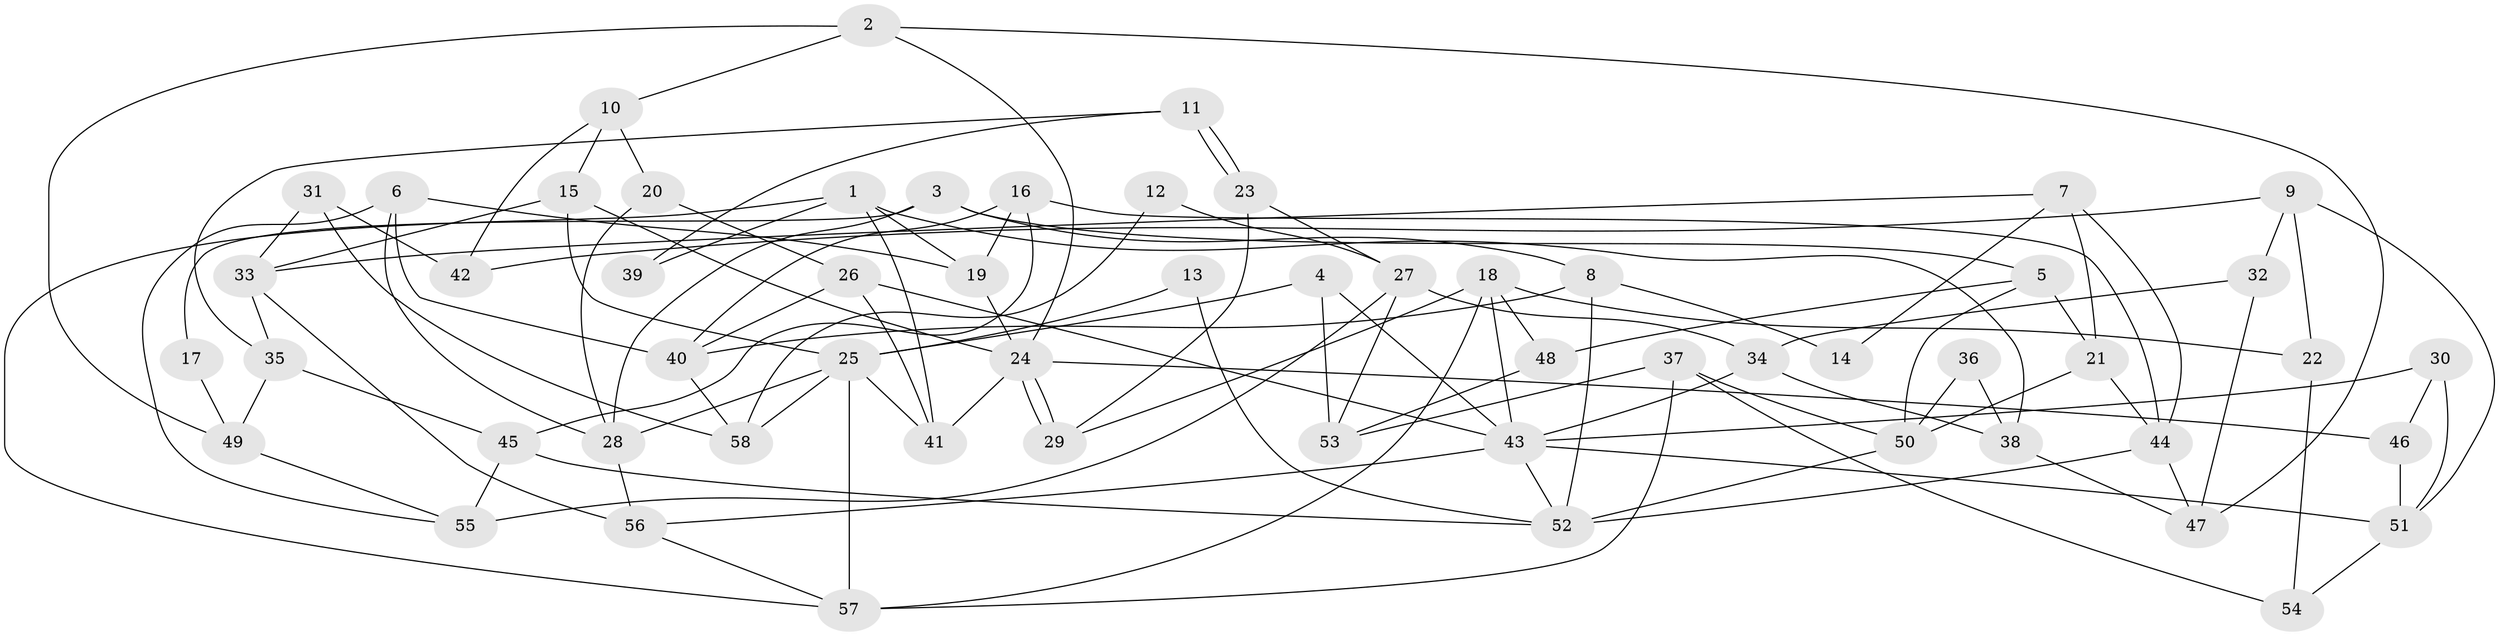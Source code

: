 // Generated by graph-tools (version 1.1) at 2025/14/03/09/25 04:14:52]
// undirected, 58 vertices, 116 edges
graph export_dot {
graph [start="1"]
  node [color=gray90,style=filled];
  1;
  2;
  3;
  4;
  5;
  6;
  7;
  8;
  9;
  10;
  11;
  12;
  13;
  14;
  15;
  16;
  17;
  18;
  19;
  20;
  21;
  22;
  23;
  24;
  25;
  26;
  27;
  28;
  29;
  30;
  31;
  32;
  33;
  34;
  35;
  36;
  37;
  38;
  39;
  40;
  41;
  42;
  43;
  44;
  45;
  46;
  47;
  48;
  49;
  50;
  51;
  52;
  53;
  54;
  55;
  56;
  57;
  58;
  1 -- 57;
  1 -- 41;
  1 -- 19;
  1 -- 38;
  1 -- 39;
  2 -- 24;
  2 -- 49;
  2 -- 10;
  2 -- 47;
  3 -- 28;
  3 -- 8;
  3 -- 5;
  3 -- 17;
  4 -- 53;
  4 -- 43;
  4 -- 25;
  5 -- 21;
  5 -- 48;
  5 -- 50;
  6 -- 40;
  6 -- 19;
  6 -- 28;
  6 -- 55;
  7 -- 44;
  7 -- 21;
  7 -- 14;
  7 -- 33;
  8 -- 40;
  8 -- 52;
  8 -- 14;
  9 -- 51;
  9 -- 42;
  9 -- 22;
  9 -- 32;
  10 -- 15;
  10 -- 20;
  10 -- 42;
  11 -- 23;
  11 -- 23;
  11 -- 35;
  11 -- 39;
  12 -- 27;
  12 -- 58;
  13 -- 52;
  13 -- 25;
  15 -- 25;
  15 -- 24;
  15 -- 33;
  16 -- 44;
  16 -- 45;
  16 -- 19;
  16 -- 40;
  17 -- 49;
  18 -- 57;
  18 -- 43;
  18 -- 22;
  18 -- 29;
  18 -- 48;
  19 -- 24;
  20 -- 28;
  20 -- 26;
  21 -- 50;
  21 -- 44;
  22 -- 54;
  23 -- 29;
  23 -- 27;
  24 -- 29;
  24 -- 29;
  24 -- 41;
  24 -- 46;
  25 -- 57;
  25 -- 28;
  25 -- 41;
  25 -- 58;
  26 -- 41;
  26 -- 40;
  26 -- 43;
  27 -- 34;
  27 -- 53;
  27 -- 55;
  28 -- 56;
  30 -- 43;
  30 -- 51;
  30 -- 46;
  31 -- 58;
  31 -- 33;
  31 -- 42;
  32 -- 34;
  32 -- 47;
  33 -- 35;
  33 -- 56;
  34 -- 38;
  34 -- 43;
  35 -- 45;
  35 -- 49;
  36 -- 50;
  36 -- 38;
  37 -- 53;
  37 -- 54;
  37 -- 50;
  37 -- 57;
  38 -- 47;
  40 -- 58;
  43 -- 56;
  43 -- 51;
  43 -- 52;
  44 -- 52;
  44 -- 47;
  45 -- 55;
  45 -- 52;
  46 -- 51;
  48 -- 53;
  49 -- 55;
  50 -- 52;
  51 -- 54;
  56 -- 57;
}
